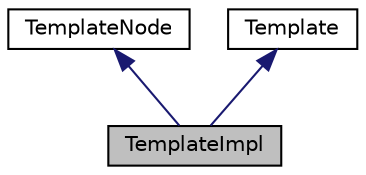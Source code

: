digraph "TemplateImpl"
{
 // INTERACTIVE_SVG=YES
 // LATEX_PDF_SIZE
  edge [fontname="Helvetica",fontsize="10",labelfontname="Helvetica",labelfontsize="10"];
  node [fontname="Helvetica",fontsize="10",shape=record];
  Node1 [label="TemplateImpl",height=0.2,width=0.4,color="black", fillcolor="grey75", style="filled", fontcolor="black",tooltip="Internal class representing the implementation of a template"];
  Node2 -> Node1 [dir="back",color="midnightblue",fontsize="10",style="solid",fontname="Helvetica"];
  Node2 [label="TemplateNode",height=0.2,width=0.4,color="black", fillcolor="white", style="filled",URL="$d6/d53/class_template_node.html",tooltip="Base class of all nodes in a template's AST"];
  Node3 -> Node1 [dir="back",color="midnightblue",fontsize="10",style="solid",fontname="Helvetica"];
  Node3 [label="Template",height=0.2,width=0.4,color="black", fillcolor="white", style="filled",URL="$d5/de9/class_template.html",tooltip="Abstract interface for a template."];
}
